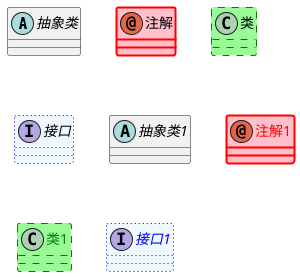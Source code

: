 @startuml
abstract 抽象类
annotation 注解  #pink ##[bold]red
class 类 #palegreen ##[dashed]green
interface 接口 #aliceblue ##[dotted]blue


abstract 抽象类1
annotation 注解1 #pink;line:red;line.bold;text:red
class 类1 #palegreen;line:green;line.dashed;text:green
interface 接口1 #aliceblue;line:blue;line.dotted;text:blue
@enduml